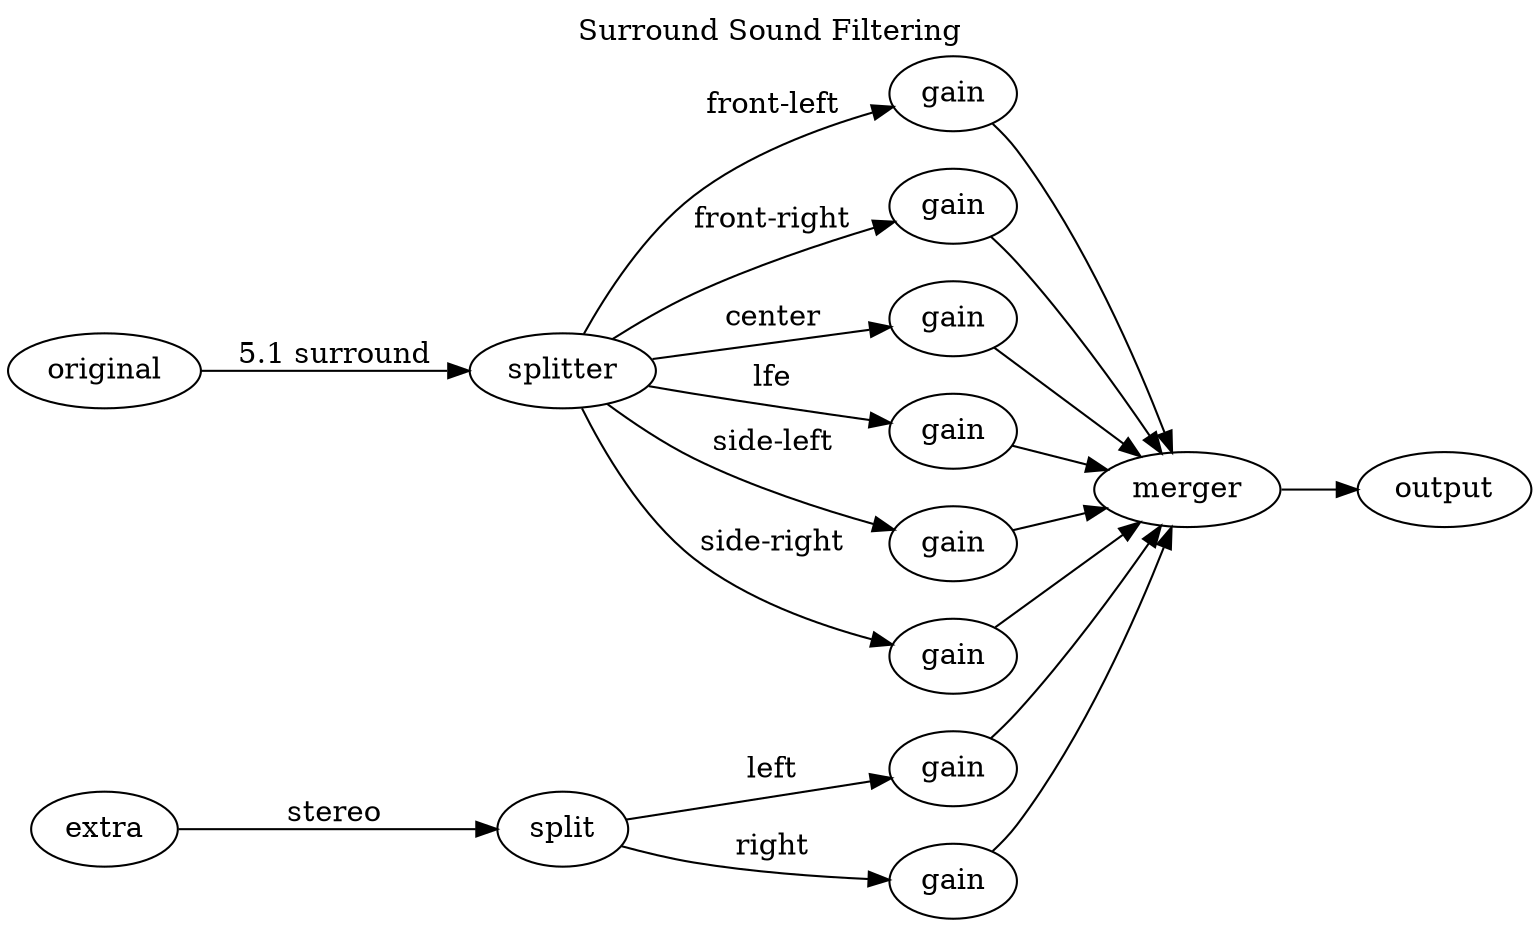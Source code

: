 digraph {
  label = "Surround Sound Filtering"
  labelloc = "t"
  rankdir = "LR"

  original -> splitter [label="5.1 surround"];

  gain0 [label="gain"];
  gain1 [label="gain"];
  gain2 [label="gain"];
  gain3 [label="gain"];
  gain4 [label="gain"];
  gain5 [label="gain"];
  gain6 [label="gain"];
  gain7 [label="gain"];

  splitter -> gain0 [label="front-left"];
  splitter -> gain1 [label="front-right"];
  splitter -> gain2 [label="center"];
  splitter -> gain3 [label="lfe"];
  splitter -> gain4 [label="side-left"];
  splitter -> gain5 [label="side-right"];

  splitter2 [label="split"];
  extra -> splitter2 [label="stereo"];
  splitter2 -> gain6 [label="left"];
  splitter2 -> gain7 [label="right"];

  gain0 -> merger;
  gain1 -> merger;
  gain2 -> merger;
  gain3 -> merger;
  gain4 -> merger;
  gain5 -> merger;
  gain6 -> merger;
  gain7 -> merger;

  merger -> output;
}
